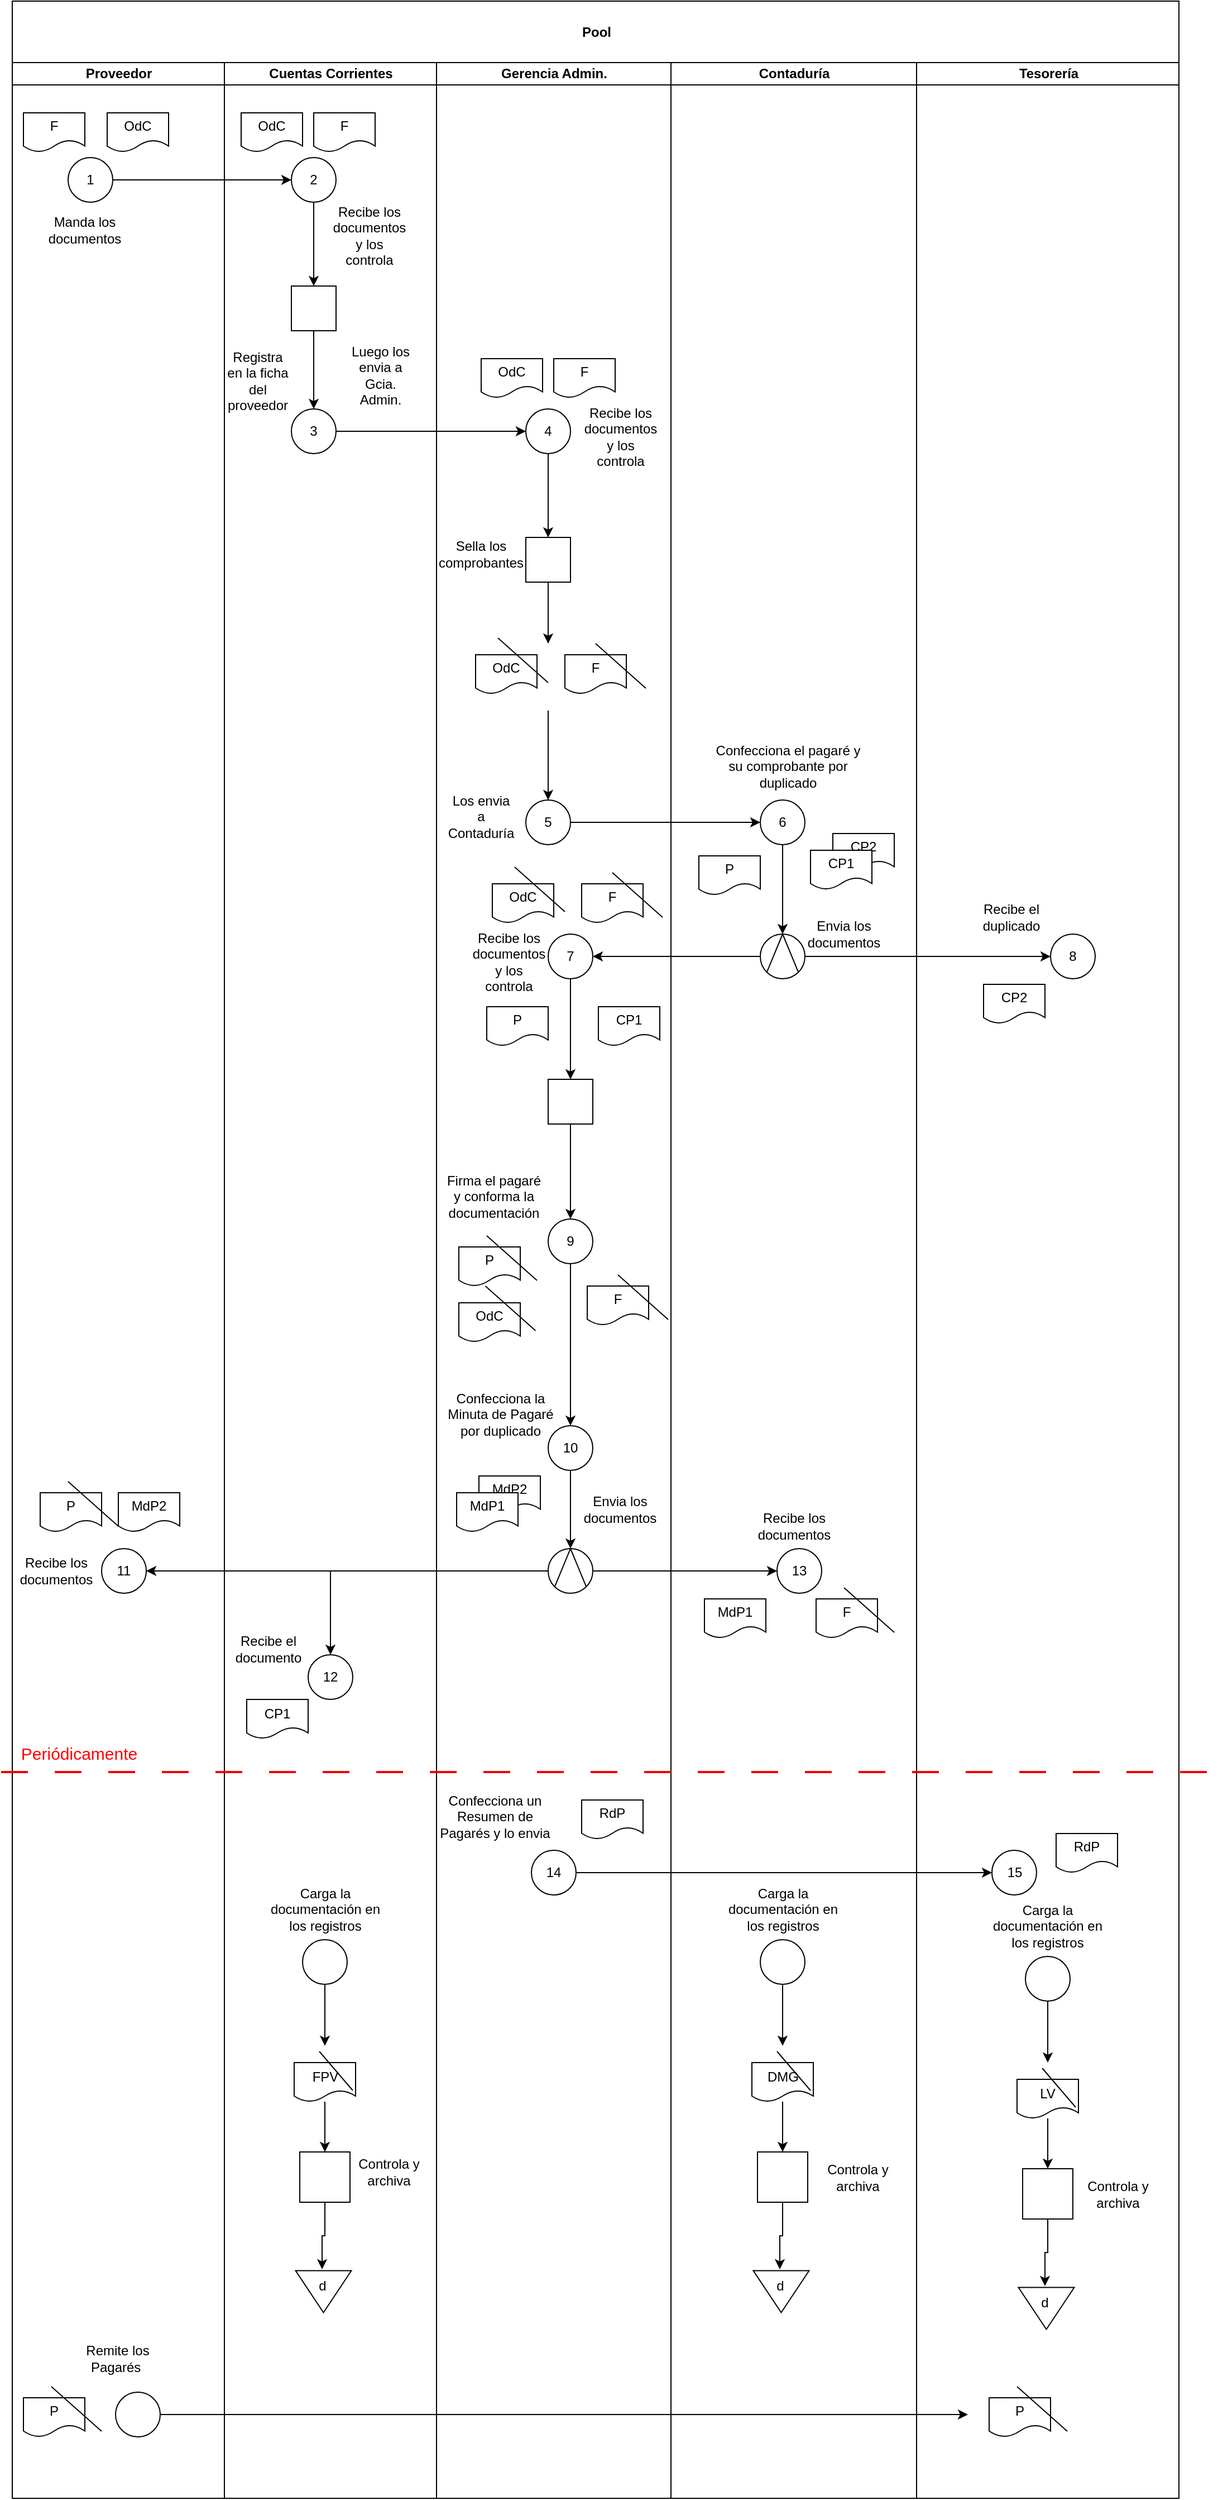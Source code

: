 <mxfile version="22.0.3" type="device">
  <diagram name="Página-1" id="sW1KA7AYZyVYEQ3tkRH6">
    <mxGraphModel dx="880" dy="532" grid="1" gridSize="5" guides="1" tooltips="1" connect="1" arrows="1" fold="1" page="1" pageScale="1" pageWidth="900" pageHeight="1600" math="0" shadow="0">
      <root>
        <mxCell id="0" />
        <mxCell id="1" parent="0" />
        <mxCell id="k_RozOxkvB2d1GZJaJB8-33" value="Pool" style="swimlane;childLayout=stackLayout;resizeParent=1;resizeParentMax=0;startSize=55;html=1;" parent="1" vertex="1">
          <mxGeometry x="15" y="15" width="1045" height="2235" as="geometry" />
        </mxCell>
        <mxCell id="k_RozOxkvB2d1GZJaJB8-34" value="Proveedor" style="swimlane;startSize=20;html=1;" parent="k_RozOxkvB2d1GZJaJB8-33" vertex="1">
          <mxGeometry y="55" width="190" height="2180" as="geometry" />
        </mxCell>
        <mxCell id="Ac2_xfZb9hGnZ6Kmerq8-2" value="1" style="ellipse;whiteSpace=wrap;html=1;aspect=fixed;" vertex="1" parent="k_RozOxkvB2d1GZJaJB8-34">
          <mxGeometry x="50" y="85" width="40" height="40" as="geometry" />
        </mxCell>
        <mxCell id="Ac2_xfZb9hGnZ6Kmerq8-3" value="F" style="shape=document;whiteSpace=wrap;html=1;boundedLbl=1;" vertex="1" parent="k_RozOxkvB2d1GZJaJB8-34">
          <mxGeometry x="10" y="45" width="55" height="35" as="geometry" />
        </mxCell>
        <mxCell id="Ac2_xfZb9hGnZ6Kmerq8-4" value="OdC" style="shape=document;whiteSpace=wrap;html=1;boundedLbl=1;" vertex="1" parent="k_RozOxkvB2d1GZJaJB8-34">
          <mxGeometry x="85" y="45" width="55" height="35" as="geometry" />
        </mxCell>
        <mxCell id="Ac2_xfZb9hGnZ6Kmerq8-8" value="Manda los documentos" style="text;html=1;strokeColor=none;fillColor=none;align=center;verticalAlign=middle;whiteSpace=wrap;rounded=0;" vertex="1" parent="k_RozOxkvB2d1GZJaJB8-34">
          <mxGeometry x="35" y="135" width="60" height="30" as="geometry" />
        </mxCell>
        <mxCell id="Ac2_xfZb9hGnZ6Kmerq8-83" value="MdP2" style="shape=document;whiteSpace=wrap;html=1;boundedLbl=1;" vertex="1" parent="k_RozOxkvB2d1GZJaJB8-34">
          <mxGeometry x="95" y="1280" width="55" height="35" as="geometry" />
        </mxCell>
        <mxCell id="Ac2_xfZb9hGnZ6Kmerq8-81" value="P" style="shape=document;whiteSpace=wrap;html=1;boundedLbl=1;" vertex="1" parent="k_RozOxkvB2d1GZJaJB8-34">
          <mxGeometry x="25" y="1280" width="55" height="35" as="geometry" />
        </mxCell>
        <mxCell id="Ac2_xfZb9hGnZ6Kmerq8-82" value="" style="endArrow=none;html=1;rounded=0;" edge="1" parent="k_RozOxkvB2d1GZJaJB8-34">
          <mxGeometry width="50" height="50" relative="1" as="geometry">
            <mxPoint x="50" y="1270" as="sourcePoint" />
            <mxPoint x="95" y="1310" as="targetPoint" />
          </mxGeometry>
        </mxCell>
        <mxCell id="Ac2_xfZb9hGnZ6Kmerq8-84" value="11" style="ellipse;whiteSpace=wrap;html=1;aspect=fixed;" vertex="1" parent="k_RozOxkvB2d1GZJaJB8-34">
          <mxGeometry x="80" y="1330" width="40" height="40" as="geometry" />
        </mxCell>
        <mxCell id="Ac2_xfZb9hGnZ6Kmerq8-86" value="Recibe los documentos" style="text;html=1;strokeColor=none;fillColor=none;align=center;verticalAlign=middle;whiteSpace=wrap;rounded=0;" vertex="1" parent="k_RozOxkvB2d1GZJaJB8-34">
          <mxGeometry x="-7.5" y="1335" width="92.5" height="30" as="geometry" />
        </mxCell>
        <mxCell id="Ac2_xfZb9hGnZ6Kmerq8-99" value="&lt;font color=&quot;#ff0000&quot; style=&quot;font-size: 15px;&quot;&gt;Periódicamente&lt;/font&gt;" style="text;html=1;strokeColor=none;fillColor=none;align=center;verticalAlign=middle;whiteSpace=wrap;rounded=0;" vertex="1" parent="k_RozOxkvB2d1GZJaJB8-34">
          <mxGeometry x="10" y="1490" width="100" height="45" as="geometry" />
        </mxCell>
        <mxCell id="Ac2_xfZb9hGnZ6Kmerq8-144" style="edgeStyle=orthogonalEdgeStyle;rounded=0;orthogonalLoop=1;jettySize=auto;html=1;" edge="1" parent="k_RozOxkvB2d1GZJaJB8-34" source="Ac2_xfZb9hGnZ6Kmerq8-140">
          <mxGeometry relative="1" as="geometry">
            <mxPoint x="856" y="2105" as="targetPoint" />
          </mxGeometry>
        </mxCell>
        <mxCell id="Ac2_xfZb9hGnZ6Kmerq8-140" value="" style="ellipse;whiteSpace=wrap;html=1;aspect=fixed;" vertex="1" parent="k_RozOxkvB2d1GZJaJB8-34">
          <mxGeometry x="92.5" y="2085" width="40" height="40" as="geometry" />
        </mxCell>
        <mxCell id="Ac2_xfZb9hGnZ6Kmerq8-141" value="Remite los Pagarés&amp;nbsp;" style="text;html=1;strokeColor=none;fillColor=none;align=center;verticalAlign=middle;whiteSpace=wrap;rounded=0;" vertex="1" parent="k_RozOxkvB2d1GZJaJB8-34">
          <mxGeometry x="47.5" y="2040" width="92.5" height="30" as="geometry" />
        </mxCell>
        <mxCell id="Ac2_xfZb9hGnZ6Kmerq8-142" value="P" style="shape=document;whiteSpace=wrap;html=1;boundedLbl=1;" vertex="1" parent="k_RozOxkvB2d1GZJaJB8-34">
          <mxGeometry x="10" y="2090" width="55" height="35" as="geometry" />
        </mxCell>
        <mxCell id="Ac2_xfZb9hGnZ6Kmerq8-143" value="" style="endArrow=none;html=1;rounded=0;" edge="1" parent="k_RozOxkvB2d1GZJaJB8-34">
          <mxGeometry width="50" height="50" relative="1" as="geometry">
            <mxPoint x="35" y="2080" as="sourcePoint" />
            <mxPoint x="80" y="2120" as="targetPoint" />
          </mxGeometry>
        </mxCell>
        <mxCell id="k_RozOxkvB2d1GZJaJB8-35" value="Cuentas Corrientes" style="swimlane;startSize=20;html=1;" parent="k_RozOxkvB2d1GZJaJB8-33" vertex="1">
          <mxGeometry x="190" y="55" width="190" height="2180" as="geometry" />
        </mxCell>
        <mxCell id="Ac2_xfZb9hGnZ6Kmerq8-6" value="OdC" style="shape=document;whiteSpace=wrap;html=1;boundedLbl=1;" vertex="1" parent="k_RozOxkvB2d1GZJaJB8-35">
          <mxGeometry x="15" y="45" width="55" height="35" as="geometry" />
        </mxCell>
        <mxCell id="Ac2_xfZb9hGnZ6Kmerq8-7" value="F" style="shape=document;whiteSpace=wrap;html=1;boundedLbl=1;" vertex="1" parent="k_RozOxkvB2d1GZJaJB8-35">
          <mxGeometry x="80" y="45" width="55" height="35" as="geometry" />
        </mxCell>
        <mxCell id="Ac2_xfZb9hGnZ6Kmerq8-10" value="2" style="ellipse;whiteSpace=wrap;html=1;aspect=fixed;" vertex="1" parent="k_RozOxkvB2d1GZJaJB8-35">
          <mxGeometry x="60" y="85" width="40" height="40" as="geometry" />
        </mxCell>
        <mxCell id="Ac2_xfZb9hGnZ6Kmerq8-9" value="Recibe los documentos y los controla" style="text;html=1;strokeColor=none;fillColor=none;align=center;verticalAlign=middle;whiteSpace=wrap;rounded=0;" vertex="1" parent="k_RozOxkvB2d1GZJaJB8-35">
          <mxGeometry x="100" y="140" width="60" height="30" as="geometry" />
        </mxCell>
        <mxCell id="Ac2_xfZb9hGnZ6Kmerq8-11" style="edgeStyle=orthogonalEdgeStyle;rounded=0;orthogonalLoop=1;jettySize=auto;html=1;entryX=0.5;entryY=0;entryDx=0;entryDy=0;" edge="1" parent="k_RozOxkvB2d1GZJaJB8-35" source="Ac2_xfZb9hGnZ6Kmerq8-10" target="Ac2_xfZb9hGnZ6Kmerq8-13">
          <mxGeometry relative="1" as="geometry">
            <mxPoint x="75" y="210" as="targetPoint" />
          </mxGeometry>
        </mxCell>
        <mxCell id="Ac2_xfZb9hGnZ6Kmerq8-13" value="" style="whiteSpace=wrap;html=1;aspect=fixed;" vertex="1" parent="k_RozOxkvB2d1GZJaJB8-35">
          <mxGeometry x="60" y="200" width="40" height="40" as="geometry" />
        </mxCell>
        <mxCell id="Ac2_xfZb9hGnZ6Kmerq8-16" value="3" style="ellipse;whiteSpace=wrap;html=1;aspect=fixed;" vertex="1" parent="k_RozOxkvB2d1GZJaJB8-35">
          <mxGeometry x="60" y="310" width="40" height="40" as="geometry" />
        </mxCell>
        <mxCell id="Ac2_xfZb9hGnZ6Kmerq8-15" style="edgeStyle=orthogonalEdgeStyle;rounded=0;orthogonalLoop=1;jettySize=auto;html=1;entryX=0.5;entryY=0;entryDx=0;entryDy=0;" edge="1" parent="k_RozOxkvB2d1GZJaJB8-35" source="Ac2_xfZb9hGnZ6Kmerq8-13" target="Ac2_xfZb9hGnZ6Kmerq8-16">
          <mxGeometry relative="1" as="geometry">
            <mxPoint x="75" y="280" as="targetPoint" />
          </mxGeometry>
        </mxCell>
        <mxCell id="Ac2_xfZb9hGnZ6Kmerq8-17" value="Registra en la ficha del proveedor" style="text;html=1;strokeColor=none;fillColor=none;align=center;verticalAlign=middle;whiteSpace=wrap;rounded=0;" vertex="1" parent="k_RozOxkvB2d1GZJaJB8-35">
          <mxGeometry y="270" width="60" height="30" as="geometry" />
        </mxCell>
        <mxCell id="Ac2_xfZb9hGnZ6Kmerq8-18" value="Luego los envia a Gcia. Admin." style="text;html=1;strokeColor=none;fillColor=none;align=center;verticalAlign=middle;whiteSpace=wrap;rounded=0;" vertex="1" parent="k_RozOxkvB2d1GZJaJB8-35">
          <mxGeometry x="110" y="265" width="60" height="30" as="geometry" />
        </mxCell>
        <mxCell id="Ac2_xfZb9hGnZ6Kmerq8-88" value="CP1" style="shape=document;whiteSpace=wrap;html=1;boundedLbl=1;size=0.286;" vertex="1" parent="k_RozOxkvB2d1GZJaJB8-35">
          <mxGeometry x="20" y="1465" width="55" height="35" as="geometry" />
        </mxCell>
        <mxCell id="Ac2_xfZb9hGnZ6Kmerq8-90" value="12" style="ellipse;whiteSpace=wrap;html=1;aspect=fixed;" vertex="1" parent="k_RozOxkvB2d1GZJaJB8-35">
          <mxGeometry x="75" y="1425" width="40" height="40" as="geometry" />
        </mxCell>
        <mxCell id="Ac2_xfZb9hGnZ6Kmerq8-91" value="Recibe el documento" style="text;html=1;strokeColor=none;fillColor=none;align=center;verticalAlign=middle;whiteSpace=wrap;rounded=0;" vertex="1" parent="k_RozOxkvB2d1GZJaJB8-35">
          <mxGeometry x="-7.5" y="1405" width="92.5" height="30" as="geometry" />
        </mxCell>
        <mxCell id="Ac2_xfZb9hGnZ6Kmerq8-108" style="edgeStyle=orthogonalEdgeStyle;rounded=0;orthogonalLoop=1;jettySize=auto;html=1;" edge="1" parent="k_RozOxkvB2d1GZJaJB8-35" source="Ac2_xfZb9hGnZ6Kmerq8-106">
          <mxGeometry relative="1" as="geometry">
            <mxPoint x="90" y="1775" as="targetPoint" />
          </mxGeometry>
        </mxCell>
        <mxCell id="Ac2_xfZb9hGnZ6Kmerq8-106" value="" style="ellipse;whiteSpace=wrap;html=1;aspect=fixed;" vertex="1" parent="k_RozOxkvB2d1GZJaJB8-35">
          <mxGeometry x="70" y="1680" width="40" height="40" as="geometry" />
        </mxCell>
        <mxCell id="Ac2_xfZb9hGnZ6Kmerq8-107" value="Carga la documentación en los registros" style="text;html=1;strokeColor=none;fillColor=none;align=center;verticalAlign=middle;whiteSpace=wrap;rounded=0;" vertex="1" parent="k_RozOxkvB2d1GZJaJB8-35">
          <mxGeometry x="37.5" y="1635" width="105" height="35" as="geometry" />
        </mxCell>
        <mxCell id="Ac2_xfZb9hGnZ6Kmerq8-109" value="FPV" style="shape=document;whiteSpace=wrap;html=1;boundedLbl=1;size=0.286;" vertex="1" parent="k_RozOxkvB2d1GZJaJB8-35">
          <mxGeometry x="62.5" y="1790" width="55" height="35" as="geometry" />
        </mxCell>
        <mxCell id="Ac2_xfZb9hGnZ6Kmerq8-113" style="edgeStyle=orthogonalEdgeStyle;rounded=0;orthogonalLoop=1;jettySize=auto;html=1;entryX=0.5;entryY=0;entryDx=0;entryDy=0;" edge="1" parent="k_RozOxkvB2d1GZJaJB8-35" source="Ac2_xfZb9hGnZ6Kmerq8-112" target="Ac2_xfZb9hGnZ6Kmerq8-117">
          <mxGeometry relative="1" as="geometry">
            <mxPoint x="90" y="1965" as="targetPoint" />
          </mxGeometry>
        </mxCell>
        <mxCell id="Ac2_xfZb9hGnZ6Kmerq8-112" value="" style="whiteSpace=wrap;html=1;aspect=fixed;" vertex="1" parent="k_RozOxkvB2d1GZJaJB8-35">
          <mxGeometry x="67.5" y="1870" width="45" height="45" as="geometry" />
        </mxCell>
        <mxCell id="Ac2_xfZb9hGnZ6Kmerq8-111" style="edgeStyle=orthogonalEdgeStyle;rounded=0;orthogonalLoop=1;jettySize=auto;html=1;" edge="1" parent="k_RozOxkvB2d1GZJaJB8-35" source="Ac2_xfZb9hGnZ6Kmerq8-109" target="Ac2_xfZb9hGnZ6Kmerq8-112">
          <mxGeometry relative="1" as="geometry">
            <mxPoint x="90" y="1885" as="targetPoint" />
          </mxGeometry>
        </mxCell>
        <mxCell id="Ac2_xfZb9hGnZ6Kmerq8-115" value="Controla y archiva" style="text;html=1;strokeColor=none;fillColor=none;align=center;verticalAlign=middle;whiteSpace=wrap;rounded=0;" vertex="1" parent="k_RozOxkvB2d1GZJaJB8-35">
          <mxGeometry x="105" y="1870" width="85" height="35" as="geometry" />
        </mxCell>
        <mxCell id="Ac2_xfZb9hGnZ6Kmerq8-116" value="" style="triangle;whiteSpace=wrap;html=1;rotation=90;" vertex="1" parent="k_RozOxkvB2d1GZJaJB8-35">
          <mxGeometry x="70" y="1970" width="37.5" height="50" as="geometry" />
        </mxCell>
        <mxCell id="Ac2_xfZb9hGnZ6Kmerq8-117" value="d" style="text;html=1;strokeColor=none;fillColor=none;align=center;verticalAlign=middle;whiteSpace=wrap;rounded=0;" vertex="1" parent="k_RozOxkvB2d1GZJaJB8-35">
          <mxGeometry x="57.5" y="1975" width="60" height="30" as="geometry" />
        </mxCell>
        <mxCell id="k_RozOxkvB2d1GZJaJB8-36" value="Gerencia Admin." style="swimlane;startSize=20;html=1;" parent="k_RozOxkvB2d1GZJaJB8-33" vertex="1">
          <mxGeometry x="380" y="55" width="210" height="2180" as="geometry" />
        </mxCell>
        <mxCell id="Ac2_xfZb9hGnZ6Kmerq8-20" value="OdC" style="shape=document;whiteSpace=wrap;html=1;boundedLbl=1;" vertex="1" parent="k_RozOxkvB2d1GZJaJB8-36">
          <mxGeometry x="40" y="265" width="55" height="35" as="geometry" />
        </mxCell>
        <mxCell id="Ac2_xfZb9hGnZ6Kmerq8-21" value="F" style="shape=document;whiteSpace=wrap;html=1;boundedLbl=1;" vertex="1" parent="k_RozOxkvB2d1GZJaJB8-36">
          <mxGeometry x="105" y="265" width="55" height="35" as="geometry" />
        </mxCell>
        <mxCell id="Ac2_xfZb9hGnZ6Kmerq8-22" value="4" style="ellipse;whiteSpace=wrap;html=1;aspect=fixed;" vertex="1" parent="k_RozOxkvB2d1GZJaJB8-36">
          <mxGeometry x="80" y="310" width="40" height="40" as="geometry" />
        </mxCell>
        <mxCell id="Ac2_xfZb9hGnZ6Kmerq8-23" value="Recibe los documentos y los controla" style="text;html=1;strokeColor=none;fillColor=none;align=center;verticalAlign=middle;whiteSpace=wrap;rounded=0;" vertex="1" parent="k_RozOxkvB2d1GZJaJB8-36">
          <mxGeometry x="135" y="320" width="60" height="30" as="geometry" />
        </mxCell>
        <mxCell id="Ac2_xfZb9hGnZ6Kmerq8-27" style="edgeStyle=orthogonalEdgeStyle;rounded=0;orthogonalLoop=1;jettySize=auto;html=1;" edge="1" parent="k_RozOxkvB2d1GZJaJB8-36" source="Ac2_xfZb9hGnZ6Kmerq8-24">
          <mxGeometry relative="1" as="geometry">
            <mxPoint x="100" y="520" as="targetPoint" />
          </mxGeometry>
        </mxCell>
        <mxCell id="Ac2_xfZb9hGnZ6Kmerq8-24" value="" style="whiteSpace=wrap;html=1;aspect=fixed;" vertex="1" parent="k_RozOxkvB2d1GZJaJB8-36">
          <mxGeometry x="80" y="425" width="40" height="40" as="geometry" />
        </mxCell>
        <mxCell id="Ac2_xfZb9hGnZ6Kmerq8-25" style="edgeStyle=orthogonalEdgeStyle;rounded=0;orthogonalLoop=1;jettySize=auto;html=1;entryX=0.5;entryY=0;entryDx=0;entryDy=0;" edge="1" parent="k_RozOxkvB2d1GZJaJB8-36" source="Ac2_xfZb9hGnZ6Kmerq8-22" target="Ac2_xfZb9hGnZ6Kmerq8-24">
          <mxGeometry relative="1" as="geometry" />
        </mxCell>
        <mxCell id="Ac2_xfZb9hGnZ6Kmerq8-26" value="Sella los comprobantes" style="text;html=1;strokeColor=none;fillColor=none;align=center;verticalAlign=middle;whiteSpace=wrap;rounded=0;" vertex="1" parent="k_RozOxkvB2d1GZJaJB8-36">
          <mxGeometry x="10" y="425" width="60" height="30" as="geometry" />
        </mxCell>
        <mxCell id="Ac2_xfZb9hGnZ6Kmerq8-28" value="OdC" style="shape=document;whiteSpace=wrap;html=1;boundedLbl=1;" vertex="1" parent="k_RozOxkvB2d1GZJaJB8-36">
          <mxGeometry x="35" y="530" width="55" height="35" as="geometry" />
        </mxCell>
        <mxCell id="Ac2_xfZb9hGnZ6Kmerq8-29" value="F" style="shape=document;whiteSpace=wrap;html=1;boundedLbl=1;" vertex="1" parent="k_RozOxkvB2d1GZJaJB8-36">
          <mxGeometry x="115" y="530" width="55" height="35" as="geometry" />
        </mxCell>
        <mxCell id="Ac2_xfZb9hGnZ6Kmerq8-31" value="" style="endArrow=none;html=1;rounded=0;" edge="1" parent="k_RozOxkvB2d1GZJaJB8-36">
          <mxGeometry width="50" height="50" relative="1" as="geometry">
            <mxPoint x="142.5" y="520" as="sourcePoint" />
            <mxPoint x="187.5" y="560" as="targetPoint" />
          </mxGeometry>
        </mxCell>
        <mxCell id="Ac2_xfZb9hGnZ6Kmerq8-33" value="5" style="ellipse;whiteSpace=wrap;html=1;aspect=fixed;" vertex="1" parent="k_RozOxkvB2d1GZJaJB8-36">
          <mxGeometry x="80" y="660" width="40" height="40" as="geometry" />
        </mxCell>
        <mxCell id="Ac2_xfZb9hGnZ6Kmerq8-34" value="Los envia a Contaduría" style="text;html=1;strokeColor=none;fillColor=none;align=center;verticalAlign=middle;whiteSpace=wrap;rounded=0;" vertex="1" parent="k_RozOxkvB2d1GZJaJB8-36">
          <mxGeometry x="10" y="660" width="60" height="30" as="geometry" />
        </mxCell>
        <mxCell id="Ac2_xfZb9hGnZ6Kmerq8-46" value="OdC" style="shape=document;whiteSpace=wrap;html=1;boundedLbl=1;" vertex="1" parent="k_RozOxkvB2d1GZJaJB8-36">
          <mxGeometry x="50" y="735" width="55" height="35" as="geometry" />
        </mxCell>
        <mxCell id="Ac2_xfZb9hGnZ6Kmerq8-47" value="F" style="shape=document;whiteSpace=wrap;html=1;boundedLbl=1;" vertex="1" parent="k_RozOxkvB2d1GZJaJB8-36">
          <mxGeometry x="130" y="735" width="55" height="35" as="geometry" />
        </mxCell>
        <mxCell id="Ac2_xfZb9hGnZ6Kmerq8-48" value="" style="endArrow=none;html=1;rounded=0;" edge="1" parent="k_RozOxkvB2d1GZJaJB8-36">
          <mxGeometry width="50" height="50" relative="1" as="geometry">
            <mxPoint x="157.5" y="725" as="sourcePoint" />
            <mxPoint x="202.5" y="765" as="targetPoint" />
          </mxGeometry>
        </mxCell>
        <mxCell id="Ac2_xfZb9hGnZ6Kmerq8-49" value="" style="endArrow=none;html=1;rounded=0;" edge="1" parent="k_RozOxkvB2d1GZJaJB8-36">
          <mxGeometry width="50" height="50" relative="1" as="geometry">
            <mxPoint x="70" y="720" as="sourcePoint" />
            <mxPoint x="115" y="760" as="targetPoint" />
          </mxGeometry>
        </mxCell>
        <mxCell id="Ac2_xfZb9hGnZ6Kmerq8-50" value="P" style="shape=document;whiteSpace=wrap;html=1;boundedLbl=1;" vertex="1" parent="k_RozOxkvB2d1GZJaJB8-36">
          <mxGeometry x="45" y="845" width="55" height="35" as="geometry" />
        </mxCell>
        <mxCell id="Ac2_xfZb9hGnZ6Kmerq8-51" value="CP1" style="shape=document;whiteSpace=wrap;html=1;boundedLbl=1;" vertex="1" parent="k_RozOxkvB2d1GZJaJB8-36">
          <mxGeometry x="145" y="845" width="55" height="35" as="geometry" />
        </mxCell>
        <mxCell id="Ac2_xfZb9hGnZ6Kmerq8-59" style="edgeStyle=orthogonalEdgeStyle;rounded=0;orthogonalLoop=1;jettySize=auto;html=1;entryX=0.5;entryY=0;entryDx=0;entryDy=0;" edge="1" parent="k_RozOxkvB2d1GZJaJB8-36" source="Ac2_xfZb9hGnZ6Kmerq8-52" target="Ac2_xfZb9hGnZ6Kmerq8-62">
          <mxGeometry relative="1" as="geometry">
            <mxPoint x="125" y="900" as="targetPoint" />
          </mxGeometry>
        </mxCell>
        <mxCell id="Ac2_xfZb9hGnZ6Kmerq8-52" value="7" style="ellipse;whiteSpace=wrap;html=1;aspect=fixed;" vertex="1" parent="k_RozOxkvB2d1GZJaJB8-36">
          <mxGeometry x="100" y="780" width="40" height="40" as="geometry" />
        </mxCell>
        <mxCell id="Ac2_xfZb9hGnZ6Kmerq8-53" value="Recibe los documentos y los controla" style="text;html=1;strokeColor=none;fillColor=none;align=center;verticalAlign=middle;whiteSpace=wrap;rounded=0;" vertex="1" parent="k_RozOxkvB2d1GZJaJB8-36">
          <mxGeometry x="35" y="790" width="60" height="30" as="geometry" />
        </mxCell>
        <mxCell id="Ac2_xfZb9hGnZ6Kmerq8-62" value="" style="whiteSpace=wrap;html=1;aspect=fixed;" vertex="1" parent="k_RozOxkvB2d1GZJaJB8-36">
          <mxGeometry x="100" y="910" width="40" height="40" as="geometry" />
        </mxCell>
        <mxCell id="Ac2_xfZb9hGnZ6Kmerq8-64" value="9" style="ellipse;whiteSpace=wrap;html=1;aspect=fixed;" vertex="1" parent="k_RozOxkvB2d1GZJaJB8-36">
          <mxGeometry x="100" y="1035" width="40" height="40" as="geometry" />
        </mxCell>
        <mxCell id="Ac2_xfZb9hGnZ6Kmerq8-63" style="edgeStyle=orthogonalEdgeStyle;rounded=0;orthogonalLoop=1;jettySize=auto;html=1;entryX=0.5;entryY=0;entryDx=0;entryDy=0;" edge="1" parent="k_RozOxkvB2d1GZJaJB8-36" source="Ac2_xfZb9hGnZ6Kmerq8-62" target="Ac2_xfZb9hGnZ6Kmerq8-64">
          <mxGeometry relative="1" as="geometry">
            <mxPoint x="120" y="1020" as="targetPoint" />
          </mxGeometry>
        </mxCell>
        <mxCell id="Ac2_xfZb9hGnZ6Kmerq8-65" value="Firma el pagaré y conforma la documentación" style="text;html=1;strokeColor=none;fillColor=none;align=center;verticalAlign=middle;whiteSpace=wrap;rounded=0;" vertex="1" parent="k_RozOxkvB2d1GZJaJB8-36">
          <mxGeometry x="5" y="1000" width="92.5" height="30" as="geometry" />
        </mxCell>
        <mxCell id="Ac2_xfZb9hGnZ6Kmerq8-66" value="P" style="shape=document;whiteSpace=wrap;html=1;boundedLbl=1;" vertex="1" parent="k_RozOxkvB2d1GZJaJB8-36">
          <mxGeometry x="20" y="1060" width="55" height="35" as="geometry" />
        </mxCell>
        <mxCell id="Ac2_xfZb9hGnZ6Kmerq8-67" value="OdC" style="shape=document;whiteSpace=wrap;html=1;boundedLbl=1;" vertex="1" parent="k_RozOxkvB2d1GZJaJB8-36">
          <mxGeometry x="20" y="1110" width="55" height="35" as="geometry" />
        </mxCell>
        <mxCell id="Ac2_xfZb9hGnZ6Kmerq8-68" value="F" style="shape=document;whiteSpace=wrap;html=1;boundedLbl=1;" vertex="1" parent="k_RozOxkvB2d1GZJaJB8-36">
          <mxGeometry x="135" y="1095" width="55" height="35" as="geometry" />
        </mxCell>
        <mxCell id="Ac2_xfZb9hGnZ6Kmerq8-69" value="" style="endArrow=none;html=1;rounded=0;" edge="1" parent="k_RozOxkvB2d1GZJaJB8-36">
          <mxGeometry width="50" height="50" relative="1" as="geometry">
            <mxPoint x="162.5" y="1085" as="sourcePoint" />
            <mxPoint x="207.5" y="1125" as="targetPoint" />
          </mxGeometry>
        </mxCell>
        <mxCell id="Ac2_xfZb9hGnZ6Kmerq8-70" value="" style="endArrow=none;html=1;rounded=0;" edge="1" parent="k_RozOxkvB2d1GZJaJB8-36">
          <mxGeometry width="50" height="50" relative="1" as="geometry">
            <mxPoint x="43.75" y="1095" as="sourcePoint" />
            <mxPoint x="88.75" y="1135" as="targetPoint" />
          </mxGeometry>
        </mxCell>
        <mxCell id="Ac2_xfZb9hGnZ6Kmerq8-71" value="" style="endArrow=none;html=1;rounded=0;" edge="1" parent="k_RozOxkvB2d1GZJaJB8-36">
          <mxGeometry width="50" height="50" relative="1" as="geometry">
            <mxPoint x="45" y="1050" as="sourcePoint" />
            <mxPoint x="90" y="1090" as="targetPoint" />
          </mxGeometry>
        </mxCell>
        <mxCell id="Ac2_xfZb9hGnZ6Kmerq8-80" style="edgeStyle=orthogonalEdgeStyle;rounded=0;orthogonalLoop=1;jettySize=auto;html=1;entryX=0.5;entryY=0;entryDx=0;entryDy=0;" edge="1" parent="k_RozOxkvB2d1GZJaJB8-36" source="Ac2_xfZb9hGnZ6Kmerq8-73" target="Ac2_xfZb9hGnZ6Kmerq8-77">
          <mxGeometry relative="1" as="geometry">
            <mxPoint x="120" y="1335" as="targetPoint" />
          </mxGeometry>
        </mxCell>
        <mxCell id="Ac2_xfZb9hGnZ6Kmerq8-73" value="10" style="ellipse;whiteSpace=wrap;html=1;aspect=fixed;" vertex="1" parent="k_RozOxkvB2d1GZJaJB8-36">
          <mxGeometry x="100" y="1220" width="40" height="40" as="geometry" />
        </mxCell>
        <mxCell id="Ac2_xfZb9hGnZ6Kmerq8-72" style="edgeStyle=orthogonalEdgeStyle;rounded=0;orthogonalLoop=1;jettySize=auto;html=1;entryX=0.5;entryY=0;entryDx=0;entryDy=0;" edge="1" parent="k_RozOxkvB2d1GZJaJB8-36" source="Ac2_xfZb9hGnZ6Kmerq8-64" target="Ac2_xfZb9hGnZ6Kmerq8-73">
          <mxGeometry relative="1" as="geometry">
            <mxPoint x="120" y="1195" as="targetPoint" />
          </mxGeometry>
        </mxCell>
        <mxCell id="Ac2_xfZb9hGnZ6Kmerq8-74" value="Confecciona la Minuta de Pagaré por duplicado" style="text;html=1;strokeColor=none;fillColor=none;align=center;verticalAlign=middle;whiteSpace=wrap;rounded=0;" vertex="1" parent="k_RozOxkvB2d1GZJaJB8-36">
          <mxGeometry x="5" y="1195" width="105" height="30" as="geometry" />
        </mxCell>
        <mxCell id="Ac2_xfZb9hGnZ6Kmerq8-75" value="MdP2" style="shape=document;whiteSpace=wrap;html=1;boundedLbl=1;" vertex="1" parent="k_RozOxkvB2d1GZJaJB8-36">
          <mxGeometry x="38" y="1265" width="55" height="35" as="geometry" />
        </mxCell>
        <mxCell id="Ac2_xfZb9hGnZ6Kmerq8-76" value="MdP1" style="shape=document;whiteSpace=wrap;html=1;boundedLbl=1;" vertex="1" parent="k_RozOxkvB2d1GZJaJB8-36">
          <mxGeometry x="18" y="1280" width="55" height="35" as="geometry" />
        </mxCell>
        <mxCell id="Ac2_xfZb9hGnZ6Kmerq8-77" value="" style="ellipse;whiteSpace=wrap;html=1;aspect=fixed;" vertex="1" parent="k_RozOxkvB2d1GZJaJB8-36">
          <mxGeometry x="100" y="1330" width="40" height="40" as="geometry" />
        </mxCell>
        <mxCell id="Ac2_xfZb9hGnZ6Kmerq8-78" value="" style="endArrow=none;html=1;rounded=0;entryX=0.5;entryY=0;entryDx=0;entryDy=0;exitX=0;exitY=1;exitDx=0;exitDy=0;" edge="1" parent="k_RozOxkvB2d1GZJaJB8-36" source="Ac2_xfZb9hGnZ6Kmerq8-77" target="Ac2_xfZb9hGnZ6Kmerq8-77">
          <mxGeometry width="50" height="50" relative="1" as="geometry">
            <mxPoint x="-210" y="1290" as="sourcePoint" />
            <mxPoint x="-160" y="1240" as="targetPoint" />
          </mxGeometry>
        </mxCell>
        <mxCell id="Ac2_xfZb9hGnZ6Kmerq8-79" value="" style="endArrow=none;html=1;rounded=0;entryX=0.5;entryY=0;entryDx=0;entryDy=0;exitX=1;exitY=1;exitDx=0;exitDy=0;" edge="1" parent="k_RozOxkvB2d1GZJaJB8-36" source="Ac2_xfZb9hGnZ6Kmerq8-77" target="Ac2_xfZb9hGnZ6Kmerq8-77">
          <mxGeometry width="50" height="50" relative="1" as="geometry">
            <mxPoint x="-210" y="1290" as="sourcePoint" />
            <mxPoint x="-160" y="1240" as="targetPoint" />
          </mxGeometry>
        </mxCell>
        <mxCell id="Ac2_xfZb9hGnZ6Kmerq8-87" value="Envia los documentos" style="text;html=1;strokeColor=none;fillColor=none;align=center;verticalAlign=middle;whiteSpace=wrap;rounded=0;" vertex="1" parent="k_RozOxkvB2d1GZJaJB8-36">
          <mxGeometry x="117.5" y="1280" width="92.5" height="30" as="geometry" />
        </mxCell>
        <mxCell id="Ac2_xfZb9hGnZ6Kmerq8-100" value="14" style="ellipse;whiteSpace=wrap;html=1;aspect=fixed;" vertex="1" parent="k_RozOxkvB2d1GZJaJB8-36">
          <mxGeometry x="85" y="1600" width="40" height="40" as="geometry" />
        </mxCell>
        <mxCell id="Ac2_xfZb9hGnZ6Kmerq8-101" value="Confecciona un Resumen de Pagarés y lo envia" style="text;html=1;strokeColor=none;fillColor=none;align=center;verticalAlign=middle;whiteSpace=wrap;rounded=0;" vertex="1" parent="k_RozOxkvB2d1GZJaJB8-36">
          <mxGeometry y="1555" width="105" height="30" as="geometry" />
        </mxCell>
        <mxCell id="Ac2_xfZb9hGnZ6Kmerq8-102" value="RdP" style="shape=document;whiteSpace=wrap;html=1;boundedLbl=1;" vertex="1" parent="k_RozOxkvB2d1GZJaJB8-36">
          <mxGeometry x="130" y="1555" width="55" height="35" as="geometry" />
        </mxCell>
        <mxCell id="k_RozOxkvB2d1GZJaJB8-38" value="Contaduría" style="swimlane;startSize=20;html=1;" parent="k_RozOxkvB2d1GZJaJB8-33" vertex="1">
          <mxGeometry x="590" y="55" width="220" height="2180" as="geometry" />
        </mxCell>
        <mxCell id="Ac2_xfZb9hGnZ6Kmerq8-42" style="edgeStyle=orthogonalEdgeStyle;rounded=0;orthogonalLoop=1;jettySize=auto;html=1;entryX=0.5;entryY=0;entryDx=0;entryDy=0;" edge="1" parent="k_RozOxkvB2d1GZJaJB8-38" source="Ac2_xfZb9hGnZ6Kmerq8-36" target="Ac2_xfZb9hGnZ6Kmerq8-41">
          <mxGeometry relative="1" as="geometry" />
        </mxCell>
        <mxCell id="Ac2_xfZb9hGnZ6Kmerq8-36" value="6" style="ellipse;whiteSpace=wrap;html=1;aspect=fixed;" vertex="1" parent="k_RozOxkvB2d1GZJaJB8-38">
          <mxGeometry x="80" y="660" width="40" height="40" as="geometry" />
        </mxCell>
        <mxCell id="Ac2_xfZb9hGnZ6Kmerq8-37" value="Confecciona el pagaré y su comprobante por duplicado" style="text;html=1;strokeColor=none;fillColor=none;align=center;verticalAlign=middle;whiteSpace=wrap;rounded=0;" vertex="1" parent="k_RozOxkvB2d1GZJaJB8-38">
          <mxGeometry x="35" y="615" width="140" height="30" as="geometry" />
        </mxCell>
        <mxCell id="Ac2_xfZb9hGnZ6Kmerq8-38" value="P" style="shape=document;whiteSpace=wrap;html=1;boundedLbl=1;" vertex="1" parent="k_RozOxkvB2d1GZJaJB8-38">
          <mxGeometry x="25" y="710" width="55" height="35" as="geometry" />
        </mxCell>
        <mxCell id="Ac2_xfZb9hGnZ6Kmerq8-40" value="CP2" style="shape=document;whiteSpace=wrap;html=1;boundedLbl=1;" vertex="1" parent="k_RozOxkvB2d1GZJaJB8-38">
          <mxGeometry x="145" y="690" width="55" height="35" as="geometry" />
        </mxCell>
        <mxCell id="Ac2_xfZb9hGnZ6Kmerq8-39" value="CP1" style="shape=document;whiteSpace=wrap;html=1;boundedLbl=1;" vertex="1" parent="k_RozOxkvB2d1GZJaJB8-38">
          <mxGeometry x="125" y="705" width="55" height="35" as="geometry" />
        </mxCell>
        <mxCell id="Ac2_xfZb9hGnZ6Kmerq8-41" value="" style="ellipse;whiteSpace=wrap;html=1;aspect=fixed;" vertex="1" parent="k_RozOxkvB2d1GZJaJB8-38">
          <mxGeometry x="80" y="780" width="40" height="40" as="geometry" />
        </mxCell>
        <mxCell id="Ac2_xfZb9hGnZ6Kmerq8-43" value="" style="endArrow=none;html=1;rounded=0;entryX=0.5;entryY=0;entryDx=0;entryDy=0;exitX=0;exitY=1;exitDx=0;exitDy=0;" edge="1" parent="k_RozOxkvB2d1GZJaJB8-38" source="Ac2_xfZb9hGnZ6Kmerq8-41" target="Ac2_xfZb9hGnZ6Kmerq8-41">
          <mxGeometry width="50" height="50" relative="1" as="geometry">
            <mxPoint x="-230" y="740" as="sourcePoint" />
            <mxPoint x="-180" y="690" as="targetPoint" />
          </mxGeometry>
        </mxCell>
        <mxCell id="Ac2_xfZb9hGnZ6Kmerq8-44" value="" style="endArrow=none;html=1;rounded=0;entryX=0.5;entryY=0;entryDx=0;entryDy=0;exitX=1;exitY=1;exitDx=0;exitDy=0;" edge="1" parent="k_RozOxkvB2d1GZJaJB8-38" source="Ac2_xfZb9hGnZ6Kmerq8-41" target="Ac2_xfZb9hGnZ6Kmerq8-41">
          <mxGeometry width="50" height="50" relative="1" as="geometry">
            <mxPoint x="-230" y="740" as="sourcePoint" />
            <mxPoint x="-180" y="690" as="targetPoint" />
          </mxGeometry>
        </mxCell>
        <mxCell id="Ac2_xfZb9hGnZ6Kmerq8-54" value="Envia los documentos" style="text;html=1;strokeColor=none;fillColor=none;align=center;verticalAlign=middle;whiteSpace=wrap;rounded=0;" vertex="1" parent="k_RozOxkvB2d1GZJaJB8-38">
          <mxGeometry x="125" y="765" width="60" height="30" as="geometry" />
        </mxCell>
        <mxCell id="Ac2_xfZb9hGnZ6Kmerq8-92" value="13" style="ellipse;whiteSpace=wrap;html=1;aspect=fixed;" vertex="1" parent="k_RozOxkvB2d1GZJaJB8-38">
          <mxGeometry x="95" y="1330" width="40" height="40" as="geometry" />
        </mxCell>
        <mxCell id="Ac2_xfZb9hGnZ6Kmerq8-94" value="Recibe los documentos" style="text;html=1;strokeColor=none;fillColor=none;align=center;verticalAlign=middle;whiteSpace=wrap;rounded=0;" vertex="1" parent="k_RozOxkvB2d1GZJaJB8-38">
          <mxGeometry x="63.75" y="1295" width="92.5" height="30" as="geometry" />
        </mxCell>
        <mxCell id="Ac2_xfZb9hGnZ6Kmerq8-95" value="MdP1" style="shape=document;whiteSpace=wrap;html=1;boundedLbl=1;" vertex="1" parent="k_RozOxkvB2d1GZJaJB8-38">
          <mxGeometry x="30" y="1375" width="55" height="35" as="geometry" />
        </mxCell>
        <mxCell id="Ac2_xfZb9hGnZ6Kmerq8-96" value="F" style="shape=document;whiteSpace=wrap;html=1;boundedLbl=1;" vertex="1" parent="k_RozOxkvB2d1GZJaJB8-38">
          <mxGeometry x="130" y="1375" width="55" height="35" as="geometry" />
        </mxCell>
        <mxCell id="Ac2_xfZb9hGnZ6Kmerq8-97" value="" style="endArrow=none;html=1;rounded=0;" edge="1" parent="k_RozOxkvB2d1GZJaJB8-38">
          <mxGeometry width="50" height="50" relative="1" as="geometry">
            <mxPoint x="155" y="1365" as="sourcePoint" />
            <mxPoint x="200" y="1405" as="targetPoint" />
          </mxGeometry>
        </mxCell>
        <mxCell id="Ac2_xfZb9hGnZ6Kmerq8-118" style="edgeStyle=orthogonalEdgeStyle;rounded=0;orthogonalLoop=1;jettySize=auto;html=1;" edge="1" parent="k_RozOxkvB2d1GZJaJB8-38" source="Ac2_xfZb9hGnZ6Kmerq8-119">
          <mxGeometry relative="1" as="geometry">
            <mxPoint x="100" y="1775" as="targetPoint" />
          </mxGeometry>
        </mxCell>
        <mxCell id="Ac2_xfZb9hGnZ6Kmerq8-119" value="" style="ellipse;whiteSpace=wrap;html=1;aspect=fixed;" vertex="1" parent="k_RozOxkvB2d1GZJaJB8-38">
          <mxGeometry x="80" y="1680" width="40" height="40" as="geometry" />
        </mxCell>
        <mxCell id="Ac2_xfZb9hGnZ6Kmerq8-120" value="Carga la documentación en los registros" style="text;html=1;strokeColor=none;fillColor=none;align=center;verticalAlign=middle;whiteSpace=wrap;rounded=0;" vertex="1" parent="k_RozOxkvB2d1GZJaJB8-38">
          <mxGeometry x="47.5" y="1635" width="105" height="35" as="geometry" />
        </mxCell>
        <mxCell id="Ac2_xfZb9hGnZ6Kmerq8-121" value="DMG" style="shape=document;whiteSpace=wrap;html=1;boundedLbl=1;size=0.286;" vertex="1" parent="k_RozOxkvB2d1GZJaJB8-38">
          <mxGeometry x="72.5" y="1790" width="55" height="35" as="geometry" />
        </mxCell>
        <mxCell id="Ac2_xfZb9hGnZ6Kmerq8-123" value="" style="whiteSpace=wrap;html=1;aspect=fixed;" vertex="1" parent="k_RozOxkvB2d1GZJaJB8-38">
          <mxGeometry x="77.5" y="1870" width="45" height="45" as="geometry" />
        </mxCell>
        <mxCell id="Ac2_xfZb9hGnZ6Kmerq8-124" style="edgeStyle=orthogonalEdgeStyle;rounded=0;orthogonalLoop=1;jettySize=auto;html=1;" edge="1" parent="k_RozOxkvB2d1GZJaJB8-38" source="Ac2_xfZb9hGnZ6Kmerq8-121" target="Ac2_xfZb9hGnZ6Kmerq8-123">
          <mxGeometry relative="1" as="geometry">
            <mxPoint x="100" y="1885" as="targetPoint" />
          </mxGeometry>
        </mxCell>
        <mxCell id="Ac2_xfZb9hGnZ6Kmerq8-125" value="" style="triangle;whiteSpace=wrap;html=1;rotation=90;" vertex="1" parent="k_RozOxkvB2d1GZJaJB8-38">
          <mxGeometry x="80" y="1970" width="37.5" height="50" as="geometry" />
        </mxCell>
        <mxCell id="Ac2_xfZb9hGnZ6Kmerq8-126" value="d" style="text;html=1;strokeColor=none;fillColor=none;align=center;verticalAlign=middle;whiteSpace=wrap;rounded=0;" vertex="1" parent="k_RozOxkvB2d1GZJaJB8-38">
          <mxGeometry x="67.5" y="1975" width="60" height="30" as="geometry" />
        </mxCell>
        <mxCell id="Ac2_xfZb9hGnZ6Kmerq8-122" style="edgeStyle=orthogonalEdgeStyle;rounded=0;orthogonalLoop=1;jettySize=auto;html=1;entryX=0.5;entryY=0;entryDx=0;entryDy=0;" edge="1" parent="k_RozOxkvB2d1GZJaJB8-38" source="Ac2_xfZb9hGnZ6Kmerq8-123" target="Ac2_xfZb9hGnZ6Kmerq8-126">
          <mxGeometry relative="1" as="geometry">
            <mxPoint x="100" y="1965" as="targetPoint" />
          </mxGeometry>
        </mxCell>
        <mxCell id="Ac2_xfZb9hGnZ6Kmerq8-127" value="" style="endArrow=none;html=1;rounded=0;" edge="1" parent="k_RozOxkvB2d1GZJaJB8-38">
          <mxGeometry width="50" height="50" relative="1" as="geometry">
            <mxPoint x="125" y="1815" as="sourcePoint" />
            <mxPoint x="95" y="1780" as="targetPoint" />
          </mxGeometry>
        </mxCell>
        <mxCell id="Ac2_xfZb9hGnZ6Kmerq8-138" value="Controla y archiva" style="text;html=1;strokeColor=none;fillColor=none;align=center;verticalAlign=middle;whiteSpace=wrap;rounded=0;" vertex="1" parent="k_RozOxkvB2d1GZJaJB8-38">
          <mxGeometry x="125" y="1875" width="85" height="35" as="geometry" />
        </mxCell>
        <mxCell id="Ac2_xfZb9hGnZ6Kmerq8-1" value="Tesorería" style="swimlane;startSize=20;html=1;" vertex="1" parent="k_RozOxkvB2d1GZJaJB8-33">
          <mxGeometry x="810" y="55" width="235" height="2180" as="geometry" />
        </mxCell>
        <mxCell id="Ac2_xfZb9hGnZ6Kmerq8-56" value="8" style="ellipse;whiteSpace=wrap;html=1;aspect=fixed;" vertex="1" parent="Ac2_xfZb9hGnZ6Kmerq8-1">
          <mxGeometry x="120" y="780" width="40" height="40" as="geometry" />
        </mxCell>
        <mxCell id="Ac2_xfZb9hGnZ6Kmerq8-58" value="CP2" style="shape=document;whiteSpace=wrap;html=1;boundedLbl=1;" vertex="1" parent="Ac2_xfZb9hGnZ6Kmerq8-1">
          <mxGeometry x="60" y="825" width="55" height="35" as="geometry" />
        </mxCell>
        <mxCell id="Ac2_xfZb9hGnZ6Kmerq8-104" value="15" style="ellipse;whiteSpace=wrap;html=1;aspect=fixed;" vertex="1" parent="Ac2_xfZb9hGnZ6Kmerq8-1">
          <mxGeometry x="67.5" y="1600" width="40" height="40" as="geometry" />
        </mxCell>
        <mxCell id="Ac2_xfZb9hGnZ6Kmerq8-128" style="edgeStyle=orthogonalEdgeStyle;rounded=0;orthogonalLoop=1;jettySize=auto;html=1;" edge="1" parent="Ac2_xfZb9hGnZ6Kmerq8-1" source="Ac2_xfZb9hGnZ6Kmerq8-129">
          <mxGeometry relative="1" as="geometry">
            <mxPoint x="117.5" y="1790" as="targetPoint" />
          </mxGeometry>
        </mxCell>
        <mxCell id="Ac2_xfZb9hGnZ6Kmerq8-129" value="" style="ellipse;whiteSpace=wrap;html=1;aspect=fixed;" vertex="1" parent="Ac2_xfZb9hGnZ6Kmerq8-1">
          <mxGeometry x="97.5" y="1695" width="40" height="40" as="geometry" />
        </mxCell>
        <mxCell id="Ac2_xfZb9hGnZ6Kmerq8-130" value="Carga la documentación en los registros" style="text;html=1;strokeColor=none;fillColor=none;align=center;verticalAlign=middle;whiteSpace=wrap;rounded=0;" vertex="1" parent="Ac2_xfZb9hGnZ6Kmerq8-1">
          <mxGeometry x="65" y="1650" width="105" height="35" as="geometry" />
        </mxCell>
        <mxCell id="Ac2_xfZb9hGnZ6Kmerq8-131" value="LV" style="shape=document;whiteSpace=wrap;html=1;boundedLbl=1;size=0.286;" vertex="1" parent="Ac2_xfZb9hGnZ6Kmerq8-1">
          <mxGeometry x="90" y="1805" width="55" height="35" as="geometry" />
        </mxCell>
        <mxCell id="Ac2_xfZb9hGnZ6Kmerq8-133" value="" style="whiteSpace=wrap;html=1;aspect=fixed;" vertex="1" parent="Ac2_xfZb9hGnZ6Kmerq8-1">
          <mxGeometry x="95" y="1885" width="45" height="45" as="geometry" />
        </mxCell>
        <mxCell id="Ac2_xfZb9hGnZ6Kmerq8-134" style="edgeStyle=orthogonalEdgeStyle;rounded=0;orthogonalLoop=1;jettySize=auto;html=1;" edge="1" parent="Ac2_xfZb9hGnZ6Kmerq8-1" source="Ac2_xfZb9hGnZ6Kmerq8-131" target="Ac2_xfZb9hGnZ6Kmerq8-133">
          <mxGeometry relative="1" as="geometry">
            <mxPoint x="117.5" y="1900" as="targetPoint" />
          </mxGeometry>
        </mxCell>
        <mxCell id="Ac2_xfZb9hGnZ6Kmerq8-135" value="" style="triangle;whiteSpace=wrap;html=1;rotation=90;" vertex="1" parent="Ac2_xfZb9hGnZ6Kmerq8-1">
          <mxGeometry x="97.5" y="1985" width="37.5" height="50" as="geometry" />
        </mxCell>
        <mxCell id="Ac2_xfZb9hGnZ6Kmerq8-136" value="d" style="text;html=1;strokeColor=none;fillColor=none;align=center;verticalAlign=middle;whiteSpace=wrap;rounded=0;" vertex="1" parent="Ac2_xfZb9hGnZ6Kmerq8-1">
          <mxGeometry x="85" y="1990" width="60" height="30" as="geometry" />
        </mxCell>
        <mxCell id="Ac2_xfZb9hGnZ6Kmerq8-132" style="edgeStyle=orthogonalEdgeStyle;rounded=0;orthogonalLoop=1;jettySize=auto;html=1;entryX=0.5;entryY=0;entryDx=0;entryDy=0;" edge="1" parent="Ac2_xfZb9hGnZ6Kmerq8-1" source="Ac2_xfZb9hGnZ6Kmerq8-133" target="Ac2_xfZb9hGnZ6Kmerq8-136">
          <mxGeometry relative="1" as="geometry">
            <mxPoint x="117.5" y="1980" as="targetPoint" />
          </mxGeometry>
        </mxCell>
        <mxCell id="Ac2_xfZb9hGnZ6Kmerq8-137" value="" style="endArrow=none;html=1;rounded=0;" edge="1" parent="Ac2_xfZb9hGnZ6Kmerq8-1">
          <mxGeometry width="50" height="50" relative="1" as="geometry">
            <mxPoint x="142.5" y="1830" as="sourcePoint" />
            <mxPoint x="112.5" y="1795" as="targetPoint" />
          </mxGeometry>
        </mxCell>
        <mxCell id="Ac2_xfZb9hGnZ6Kmerq8-139" value="Controla y archiva" style="text;html=1;strokeColor=none;fillColor=none;align=center;verticalAlign=middle;whiteSpace=wrap;rounded=0;" vertex="1" parent="Ac2_xfZb9hGnZ6Kmerq8-1">
          <mxGeometry x="137.5" y="1890" width="85" height="35" as="geometry" />
        </mxCell>
        <mxCell id="Ac2_xfZb9hGnZ6Kmerq8-145" value="P" style="shape=document;whiteSpace=wrap;html=1;boundedLbl=1;" vertex="1" parent="Ac2_xfZb9hGnZ6Kmerq8-1">
          <mxGeometry x="65" y="2090" width="55" height="35" as="geometry" />
        </mxCell>
        <mxCell id="Ac2_xfZb9hGnZ6Kmerq8-146" value="" style="endArrow=none;html=1;rounded=0;" edge="1" parent="Ac2_xfZb9hGnZ6Kmerq8-1">
          <mxGeometry width="50" height="50" relative="1" as="geometry">
            <mxPoint x="90" y="2080" as="sourcePoint" />
            <mxPoint x="135" y="2120" as="targetPoint" />
          </mxGeometry>
        </mxCell>
        <mxCell id="Ac2_xfZb9hGnZ6Kmerq8-5" style="edgeStyle=orthogonalEdgeStyle;rounded=0;orthogonalLoop=1;jettySize=auto;html=1;entryX=0;entryY=0.5;entryDx=0;entryDy=0;" edge="1" parent="k_RozOxkvB2d1GZJaJB8-33" source="Ac2_xfZb9hGnZ6Kmerq8-2" target="Ac2_xfZb9hGnZ6Kmerq8-10">
          <mxGeometry relative="1" as="geometry">
            <mxPoint x="185" y="160" as="targetPoint" />
          </mxGeometry>
        </mxCell>
        <mxCell id="Ac2_xfZb9hGnZ6Kmerq8-19" style="edgeStyle=orthogonalEdgeStyle;rounded=0;orthogonalLoop=1;jettySize=auto;html=1;entryX=0;entryY=0.5;entryDx=0;entryDy=0;" edge="1" parent="k_RozOxkvB2d1GZJaJB8-33" source="Ac2_xfZb9hGnZ6Kmerq8-16" target="Ac2_xfZb9hGnZ6Kmerq8-22">
          <mxGeometry relative="1" as="geometry">
            <mxPoint x="415" y="385" as="targetPoint" />
          </mxGeometry>
        </mxCell>
        <mxCell id="Ac2_xfZb9hGnZ6Kmerq8-35" style="edgeStyle=orthogonalEdgeStyle;rounded=0;orthogonalLoop=1;jettySize=auto;html=1;entryX=0;entryY=0.5;entryDx=0;entryDy=0;" edge="1" parent="k_RozOxkvB2d1GZJaJB8-33" source="Ac2_xfZb9hGnZ6Kmerq8-33" target="Ac2_xfZb9hGnZ6Kmerq8-36">
          <mxGeometry relative="1" as="geometry">
            <mxPoint x="635" y="735" as="targetPoint" />
          </mxGeometry>
        </mxCell>
        <mxCell id="Ac2_xfZb9hGnZ6Kmerq8-45" style="edgeStyle=orthogonalEdgeStyle;rounded=0;orthogonalLoop=1;jettySize=auto;html=1;entryX=1;entryY=0.5;entryDx=0;entryDy=0;" edge="1" parent="k_RozOxkvB2d1GZJaJB8-33" source="Ac2_xfZb9hGnZ6Kmerq8-41" target="Ac2_xfZb9hGnZ6Kmerq8-52">
          <mxGeometry relative="1" as="geometry">
            <mxPoint x="550" y="855" as="targetPoint" />
          </mxGeometry>
        </mxCell>
        <mxCell id="Ac2_xfZb9hGnZ6Kmerq8-55" style="edgeStyle=orthogonalEdgeStyle;rounded=0;orthogonalLoop=1;jettySize=auto;html=1;entryX=0;entryY=0.5;entryDx=0;entryDy=0;" edge="1" parent="k_RozOxkvB2d1GZJaJB8-33" source="Ac2_xfZb9hGnZ6Kmerq8-41" target="Ac2_xfZb9hGnZ6Kmerq8-56">
          <mxGeometry relative="1" as="geometry">
            <mxPoint x="885" y="855" as="targetPoint" />
          </mxGeometry>
        </mxCell>
        <mxCell id="Ac2_xfZb9hGnZ6Kmerq8-85" style="edgeStyle=orthogonalEdgeStyle;rounded=0;orthogonalLoop=1;jettySize=auto;html=1;entryX=1;entryY=0.5;entryDx=0;entryDy=0;" edge="1" parent="k_RozOxkvB2d1GZJaJB8-33" source="Ac2_xfZb9hGnZ6Kmerq8-77" target="Ac2_xfZb9hGnZ6Kmerq8-84">
          <mxGeometry relative="1" as="geometry" />
        </mxCell>
        <mxCell id="Ac2_xfZb9hGnZ6Kmerq8-93" style="edgeStyle=orthogonalEdgeStyle;rounded=0;orthogonalLoop=1;jettySize=auto;html=1;entryX=0;entryY=0.5;entryDx=0;entryDy=0;" edge="1" parent="k_RozOxkvB2d1GZJaJB8-33" source="Ac2_xfZb9hGnZ6Kmerq8-77" target="Ac2_xfZb9hGnZ6Kmerq8-92">
          <mxGeometry relative="1" as="geometry" />
        </mxCell>
        <mxCell id="Ac2_xfZb9hGnZ6Kmerq8-103" style="edgeStyle=orthogonalEdgeStyle;rounded=0;orthogonalLoop=1;jettySize=auto;html=1;entryX=0;entryY=0.5;entryDx=0;entryDy=0;" edge="1" parent="k_RozOxkvB2d1GZJaJB8-33" source="Ac2_xfZb9hGnZ6Kmerq8-100" target="Ac2_xfZb9hGnZ6Kmerq8-104">
          <mxGeometry relative="1" as="geometry">
            <mxPoint x="900" y="1675" as="targetPoint" />
          </mxGeometry>
        </mxCell>
        <mxCell id="Ac2_xfZb9hGnZ6Kmerq8-30" value="" style="endArrow=none;html=1;rounded=0;" edge="1" parent="1">
          <mxGeometry width="50" height="50" relative="1" as="geometry">
            <mxPoint x="450" y="585" as="sourcePoint" />
            <mxPoint x="495" y="625" as="targetPoint" />
          </mxGeometry>
        </mxCell>
        <mxCell id="Ac2_xfZb9hGnZ6Kmerq8-32" value="" style="endArrow=classic;html=1;rounded=0;entryX=0.5;entryY=0;entryDx=0;entryDy=0;" edge="1" parent="1" target="Ac2_xfZb9hGnZ6Kmerq8-33">
          <mxGeometry width="50" height="50" relative="1" as="geometry">
            <mxPoint x="495" y="650" as="sourcePoint" />
            <mxPoint x="495" y="710" as="targetPoint" />
          </mxGeometry>
        </mxCell>
        <mxCell id="Ac2_xfZb9hGnZ6Kmerq8-57" value="Recibe el duplicado" style="text;html=1;strokeColor=none;fillColor=none;align=center;verticalAlign=middle;whiteSpace=wrap;rounded=0;" vertex="1" parent="1">
          <mxGeometry x="880" y="820" width="60" height="30" as="geometry" />
        </mxCell>
        <mxCell id="Ac2_xfZb9hGnZ6Kmerq8-89" value="" style="endArrow=classic;html=1;rounded=0;" edge="1" parent="1">
          <mxGeometry width="50" height="50" relative="1" as="geometry">
            <mxPoint x="300" y="1420" as="sourcePoint" />
            <mxPoint x="300" y="1495" as="targetPoint" />
          </mxGeometry>
        </mxCell>
        <mxCell id="Ac2_xfZb9hGnZ6Kmerq8-98" value="" style="endArrow=none;dashed=1;html=1;strokeWidth=2;rounded=0;dashPattern=12 12;strokeColor=#ed0202;" edge="1" parent="1">
          <mxGeometry width="50" height="50" relative="1" as="geometry">
            <mxPoint x="5" y="1600" as="sourcePoint" />
            <mxPoint x="1092" y="1600" as="targetPoint" />
          </mxGeometry>
        </mxCell>
        <mxCell id="Ac2_xfZb9hGnZ6Kmerq8-105" value="RdP" style="shape=document;whiteSpace=wrap;html=1;boundedLbl=1;" vertex="1" parent="1">
          <mxGeometry x="950" y="1655" width="55" height="35" as="geometry" />
        </mxCell>
        <mxCell id="Ac2_xfZb9hGnZ6Kmerq8-110" value="" style="endArrow=none;html=1;rounded=0;" edge="1" parent="1">
          <mxGeometry width="50" height="50" relative="1" as="geometry">
            <mxPoint x="320" y="1885" as="sourcePoint" />
            <mxPoint x="290" y="1850" as="targetPoint" />
          </mxGeometry>
        </mxCell>
      </root>
    </mxGraphModel>
  </diagram>
</mxfile>
